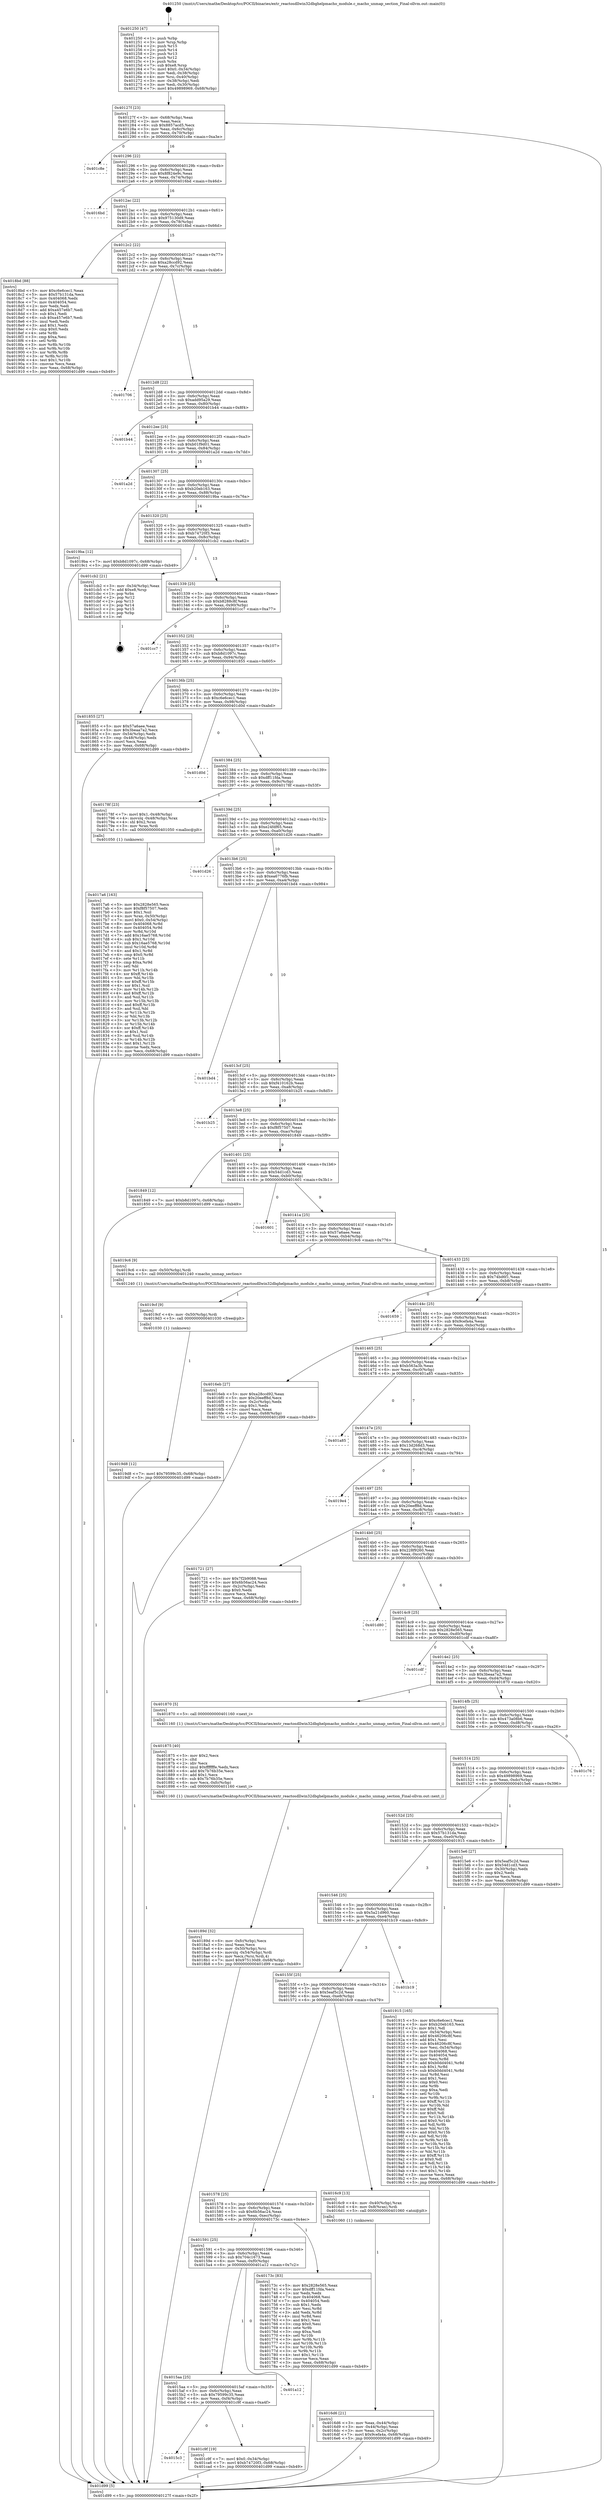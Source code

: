 digraph "0x401250" {
  label = "0x401250 (/mnt/c/Users/mathe/Desktop/tcc/POCII/binaries/extr_reactosdllwin32dbghelpmacho_module.c_macho_unmap_section_Final-ollvm.out::main(0))"
  labelloc = "t"
  node[shape=record]

  Entry [label="",width=0.3,height=0.3,shape=circle,fillcolor=black,style=filled]
  "0x40127f" [label="{
     0x40127f [23]\l
     | [instrs]\l
     &nbsp;&nbsp;0x40127f \<+3\>: mov -0x68(%rbp),%eax\l
     &nbsp;&nbsp;0x401282 \<+2\>: mov %eax,%ecx\l
     &nbsp;&nbsp;0x401284 \<+6\>: sub $0x8857acd5,%ecx\l
     &nbsp;&nbsp;0x40128a \<+3\>: mov %eax,-0x6c(%rbp)\l
     &nbsp;&nbsp;0x40128d \<+3\>: mov %ecx,-0x70(%rbp)\l
     &nbsp;&nbsp;0x401290 \<+6\>: je 0000000000401c8e \<main+0xa3e\>\l
  }"]
  "0x401c8e" [label="{
     0x401c8e\l
  }", style=dashed]
  "0x401296" [label="{
     0x401296 [22]\l
     | [instrs]\l
     &nbsp;&nbsp;0x401296 \<+5\>: jmp 000000000040129b \<main+0x4b\>\l
     &nbsp;&nbsp;0x40129b \<+3\>: mov -0x6c(%rbp),%eax\l
     &nbsp;&nbsp;0x40129e \<+5\>: sub $0x8f824e9c,%eax\l
     &nbsp;&nbsp;0x4012a3 \<+3\>: mov %eax,-0x74(%rbp)\l
     &nbsp;&nbsp;0x4012a6 \<+6\>: je 00000000004016bd \<main+0x46d\>\l
  }"]
  Exit [label="",width=0.3,height=0.3,shape=circle,fillcolor=black,style=filled,peripheries=2]
  "0x4016bd" [label="{
     0x4016bd\l
  }", style=dashed]
  "0x4012ac" [label="{
     0x4012ac [22]\l
     | [instrs]\l
     &nbsp;&nbsp;0x4012ac \<+5\>: jmp 00000000004012b1 \<main+0x61\>\l
     &nbsp;&nbsp;0x4012b1 \<+3\>: mov -0x6c(%rbp),%eax\l
     &nbsp;&nbsp;0x4012b4 \<+5\>: sub $0x975130d9,%eax\l
     &nbsp;&nbsp;0x4012b9 \<+3\>: mov %eax,-0x78(%rbp)\l
     &nbsp;&nbsp;0x4012bc \<+6\>: je 00000000004018bd \<main+0x66d\>\l
  }"]
  "0x4015c3" [label="{
     0x4015c3\l
  }", style=dashed]
  "0x4018bd" [label="{
     0x4018bd [88]\l
     | [instrs]\l
     &nbsp;&nbsp;0x4018bd \<+5\>: mov $0xc6e6cec1,%eax\l
     &nbsp;&nbsp;0x4018c2 \<+5\>: mov $0x57b131da,%ecx\l
     &nbsp;&nbsp;0x4018c7 \<+7\>: mov 0x404068,%edx\l
     &nbsp;&nbsp;0x4018ce \<+7\>: mov 0x404054,%esi\l
     &nbsp;&nbsp;0x4018d5 \<+2\>: mov %edx,%edi\l
     &nbsp;&nbsp;0x4018d7 \<+6\>: add $0xa457e6b7,%edi\l
     &nbsp;&nbsp;0x4018dd \<+3\>: sub $0x1,%edi\l
     &nbsp;&nbsp;0x4018e0 \<+6\>: sub $0xa457e6b7,%edi\l
     &nbsp;&nbsp;0x4018e6 \<+3\>: imul %edi,%edx\l
     &nbsp;&nbsp;0x4018e9 \<+3\>: and $0x1,%edx\l
     &nbsp;&nbsp;0x4018ec \<+3\>: cmp $0x0,%edx\l
     &nbsp;&nbsp;0x4018ef \<+4\>: sete %r8b\l
     &nbsp;&nbsp;0x4018f3 \<+3\>: cmp $0xa,%esi\l
     &nbsp;&nbsp;0x4018f6 \<+4\>: setl %r9b\l
     &nbsp;&nbsp;0x4018fa \<+3\>: mov %r8b,%r10b\l
     &nbsp;&nbsp;0x4018fd \<+3\>: and %r9b,%r10b\l
     &nbsp;&nbsp;0x401900 \<+3\>: xor %r9b,%r8b\l
     &nbsp;&nbsp;0x401903 \<+3\>: or %r8b,%r10b\l
     &nbsp;&nbsp;0x401906 \<+4\>: test $0x1,%r10b\l
     &nbsp;&nbsp;0x40190a \<+3\>: cmovne %ecx,%eax\l
     &nbsp;&nbsp;0x40190d \<+3\>: mov %eax,-0x68(%rbp)\l
     &nbsp;&nbsp;0x401910 \<+5\>: jmp 0000000000401d99 \<main+0xb49\>\l
  }"]
  "0x4012c2" [label="{
     0x4012c2 [22]\l
     | [instrs]\l
     &nbsp;&nbsp;0x4012c2 \<+5\>: jmp 00000000004012c7 \<main+0x77\>\l
     &nbsp;&nbsp;0x4012c7 \<+3\>: mov -0x6c(%rbp),%eax\l
     &nbsp;&nbsp;0x4012ca \<+5\>: sub $0xa28ccd92,%eax\l
     &nbsp;&nbsp;0x4012cf \<+3\>: mov %eax,-0x7c(%rbp)\l
     &nbsp;&nbsp;0x4012d2 \<+6\>: je 0000000000401706 \<main+0x4b6\>\l
  }"]
  "0x401c9f" [label="{
     0x401c9f [19]\l
     | [instrs]\l
     &nbsp;&nbsp;0x401c9f \<+7\>: movl $0x0,-0x34(%rbp)\l
     &nbsp;&nbsp;0x401ca6 \<+7\>: movl $0xb74720f3,-0x68(%rbp)\l
     &nbsp;&nbsp;0x401cad \<+5\>: jmp 0000000000401d99 \<main+0xb49\>\l
  }"]
  "0x401706" [label="{
     0x401706\l
  }", style=dashed]
  "0x4012d8" [label="{
     0x4012d8 [22]\l
     | [instrs]\l
     &nbsp;&nbsp;0x4012d8 \<+5\>: jmp 00000000004012dd \<main+0x8d\>\l
     &nbsp;&nbsp;0x4012dd \<+3\>: mov -0x6c(%rbp),%eax\l
     &nbsp;&nbsp;0x4012e0 \<+5\>: sub $0xadd95a29,%eax\l
     &nbsp;&nbsp;0x4012e5 \<+3\>: mov %eax,-0x80(%rbp)\l
     &nbsp;&nbsp;0x4012e8 \<+6\>: je 0000000000401b44 \<main+0x8f4\>\l
  }"]
  "0x4015aa" [label="{
     0x4015aa [25]\l
     | [instrs]\l
     &nbsp;&nbsp;0x4015aa \<+5\>: jmp 00000000004015af \<main+0x35f\>\l
     &nbsp;&nbsp;0x4015af \<+3\>: mov -0x6c(%rbp),%eax\l
     &nbsp;&nbsp;0x4015b2 \<+5\>: sub $0x79599c35,%eax\l
     &nbsp;&nbsp;0x4015b7 \<+6\>: mov %eax,-0xf4(%rbp)\l
     &nbsp;&nbsp;0x4015bd \<+6\>: je 0000000000401c9f \<main+0xa4f\>\l
  }"]
  "0x401b44" [label="{
     0x401b44\l
  }", style=dashed]
  "0x4012ee" [label="{
     0x4012ee [25]\l
     | [instrs]\l
     &nbsp;&nbsp;0x4012ee \<+5\>: jmp 00000000004012f3 \<main+0xa3\>\l
     &nbsp;&nbsp;0x4012f3 \<+3\>: mov -0x6c(%rbp),%eax\l
     &nbsp;&nbsp;0x4012f6 \<+5\>: sub $0xb01f9d01,%eax\l
     &nbsp;&nbsp;0x4012fb \<+6\>: mov %eax,-0x84(%rbp)\l
     &nbsp;&nbsp;0x401301 \<+6\>: je 0000000000401a2d \<main+0x7dd\>\l
  }"]
  "0x401a12" [label="{
     0x401a12\l
  }", style=dashed]
  "0x401a2d" [label="{
     0x401a2d\l
  }", style=dashed]
  "0x401307" [label="{
     0x401307 [25]\l
     | [instrs]\l
     &nbsp;&nbsp;0x401307 \<+5\>: jmp 000000000040130c \<main+0xbc\>\l
     &nbsp;&nbsp;0x40130c \<+3\>: mov -0x6c(%rbp),%eax\l
     &nbsp;&nbsp;0x40130f \<+5\>: sub $0xb20eb163,%eax\l
     &nbsp;&nbsp;0x401314 \<+6\>: mov %eax,-0x88(%rbp)\l
     &nbsp;&nbsp;0x40131a \<+6\>: je 00000000004019ba \<main+0x76a\>\l
  }"]
  "0x4019d8" [label="{
     0x4019d8 [12]\l
     | [instrs]\l
     &nbsp;&nbsp;0x4019d8 \<+7\>: movl $0x79599c35,-0x68(%rbp)\l
     &nbsp;&nbsp;0x4019df \<+5\>: jmp 0000000000401d99 \<main+0xb49\>\l
  }"]
  "0x4019ba" [label="{
     0x4019ba [12]\l
     | [instrs]\l
     &nbsp;&nbsp;0x4019ba \<+7\>: movl $0xb8d1097c,-0x68(%rbp)\l
     &nbsp;&nbsp;0x4019c1 \<+5\>: jmp 0000000000401d99 \<main+0xb49\>\l
  }"]
  "0x401320" [label="{
     0x401320 [25]\l
     | [instrs]\l
     &nbsp;&nbsp;0x401320 \<+5\>: jmp 0000000000401325 \<main+0xd5\>\l
     &nbsp;&nbsp;0x401325 \<+3\>: mov -0x6c(%rbp),%eax\l
     &nbsp;&nbsp;0x401328 \<+5\>: sub $0xb74720f3,%eax\l
     &nbsp;&nbsp;0x40132d \<+6\>: mov %eax,-0x8c(%rbp)\l
     &nbsp;&nbsp;0x401333 \<+6\>: je 0000000000401cb2 \<main+0xa62\>\l
  }"]
  "0x4019cf" [label="{
     0x4019cf [9]\l
     | [instrs]\l
     &nbsp;&nbsp;0x4019cf \<+4\>: mov -0x50(%rbp),%rdi\l
     &nbsp;&nbsp;0x4019d3 \<+5\>: call 0000000000401030 \<free@plt\>\l
     | [calls]\l
     &nbsp;&nbsp;0x401030 \{1\} (unknown)\l
  }"]
  "0x401cb2" [label="{
     0x401cb2 [21]\l
     | [instrs]\l
     &nbsp;&nbsp;0x401cb2 \<+3\>: mov -0x34(%rbp),%eax\l
     &nbsp;&nbsp;0x401cb5 \<+7\>: add $0xe8,%rsp\l
     &nbsp;&nbsp;0x401cbc \<+1\>: pop %rbx\l
     &nbsp;&nbsp;0x401cbd \<+2\>: pop %r12\l
     &nbsp;&nbsp;0x401cbf \<+2\>: pop %r13\l
     &nbsp;&nbsp;0x401cc1 \<+2\>: pop %r14\l
     &nbsp;&nbsp;0x401cc3 \<+2\>: pop %r15\l
     &nbsp;&nbsp;0x401cc5 \<+1\>: pop %rbp\l
     &nbsp;&nbsp;0x401cc6 \<+1\>: ret\l
  }"]
  "0x401339" [label="{
     0x401339 [25]\l
     | [instrs]\l
     &nbsp;&nbsp;0x401339 \<+5\>: jmp 000000000040133e \<main+0xee\>\l
     &nbsp;&nbsp;0x40133e \<+3\>: mov -0x6c(%rbp),%eax\l
     &nbsp;&nbsp;0x401341 \<+5\>: sub $0xb8288c8f,%eax\l
     &nbsp;&nbsp;0x401346 \<+6\>: mov %eax,-0x90(%rbp)\l
     &nbsp;&nbsp;0x40134c \<+6\>: je 0000000000401cc7 \<main+0xa77\>\l
  }"]
  "0x40189d" [label="{
     0x40189d [32]\l
     | [instrs]\l
     &nbsp;&nbsp;0x40189d \<+6\>: mov -0xfc(%rbp),%ecx\l
     &nbsp;&nbsp;0x4018a3 \<+3\>: imul %eax,%ecx\l
     &nbsp;&nbsp;0x4018a6 \<+4\>: mov -0x50(%rbp),%rsi\l
     &nbsp;&nbsp;0x4018aa \<+4\>: movslq -0x54(%rbp),%rdi\l
     &nbsp;&nbsp;0x4018ae \<+3\>: mov %ecx,(%rsi,%rdi,4)\l
     &nbsp;&nbsp;0x4018b1 \<+7\>: movl $0x975130d9,-0x68(%rbp)\l
     &nbsp;&nbsp;0x4018b8 \<+5\>: jmp 0000000000401d99 \<main+0xb49\>\l
  }"]
  "0x401cc7" [label="{
     0x401cc7\l
  }", style=dashed]
  "0x401352" [label="{
     0x401352 [25]\l
     | [instrs]\l
     &nbsp;&nbsp;0x401352 \<+5\>: jmp 0000000000401357 \<main+0x107\>\l
     &nbsp;&nbsp;0x401357 \<+3\>: mov -0x6c(%rbp),%eax\l
     &nbsp;&nbsp;0x40135a \<+5\>: sub $0xb8d1097c,%eax\l
     &nbsp;&nbsp;0x40135f \<+6\>: mov %eax,-0x94(%rbp)\l
     &nbsp;&nbsp;0x401365 \<+6\>: je 0000000000401855 \<main+0x605\>\l
  }"]
  "0x401875" [label="{
     0x401875 [40]\l
     | [instrs]\l
     &nbsp;&nbsp;0x401875 \<+5\>: mov $0x2,%ecx\l
     &nbsp;&nbsp;0x40187a \<+1\>: cltd\l
     &nbsp;&nbsp;0x40187b \<+2\>: idiv %ecx\l
     &nbsp;&nbsp;0x40187d \<+6\>: imul $0xfffffffe,%edx,%ecx\l
     &nbsp;&nbsp;0x401883 \<+6\>: add $0x7b76b35e,%ecx\l
     &nbsp;&nbsp;0x401889 \<+3\>: add $0x1,%ecx\l
     &nbsp;&nbsp;0x40188c \<+6\>: sub $0x7b76b35e,%ecx\l
     &nbsp;&nbsp;0x401892 \<+6\>: mov %ecx,-0xfc(%rbp)\l
     &nbsp;&nbsp;0x401898 \<+5\>: call 0000000000401160 \<next_i\>\l
     | [calls]\l
     &nbsp;&nbsp;0x401160 \{1\} (/mnt/c/Users/mathe/Desktop/tcc/POCII/binaries/extr_reactosdllwin32dbghelpmacho_module.c_macho_unmap_section_Final-ollvm.out::next_i)\l
  }"]
  "0x401855" [label="{
     0x401855 [27]\l
     | [instrs]\l
     &nbsp;&nbsp;0x401855 \<+5\>: mov $0x57a6aee,%eax\l
     &nbsp;&nbsp;0x40185a \<+5\>: mov $0x3beaa7a2,%ecx\l
     &nbsp;&nbsp;0x40185f \<+3\>: mov -0x54(%rbp),%edx\l
     &nbsp;&nbsp;0x401862 \<+3\>: cmp -0x48(%rbp),%edx\l
     &nbsp;&nbsp;0x401865 \<+3\>: cmovl %ecx,%eax\l
     &nbsp;&nbsp;0x401868 \<+3\>: mov %eax,-0x68(%rbp)\l
     &nbsp;&nbsp;0x40186b \<+5\>: jmp 0000000000401d99 \<main+0xb49\>\l
  }"]
  "0x40136b" [label="{
     0x40136b [25]\l
     | [instrs]\l
     &nbsp;&nbsp;0x40136b \<+5\>: jmp 0000000000401370 \<main+0x120\>\l
     &nbsp;&nbsp;0x401370 \<+3\>: mov -0x6c(%rbp),%eax\l
     &nbsp;&nbsp;0x401373 \<+5\>: sub $0xc6e6cec1,%eax\l
     &nbsp;&nbsp;0x401378 \<+6\>: mov %eax,-0x98(%rbp)\l
     &nbsp;&nbsp;0x40137e \<+6\>: je 0000000000401d0d \<main+0xabd\>\l
  }"]
  "0x4017a6" [label="{
     0x4017a6 [163]\l
     | [instrs]\l
     &nbsp;&nbsp;0x4017a6 \<+5\>: mov $0x2828e565,%ecx\l
     &nbsp;&nbsp;0x4017ab \<+5\>: mov $0xf8f57507,%edx\l
     &nbsp;&nbsp;0x4017b0 \<+3\>: mov $0x1,%sil\l
     &nbsp;&nbsp;0x4017b3 \<+4\>: mov %rax,-0x50(%rbp)\l
     &nbsp;&nbsp;0x4017b7 \<+7\>: movl $0x0,-0x54(%rbp)\l
     &nbsp;&nbsp;0x4017be \<+8\>: mov 0x404068,%r8d\l
     &nbsp;&nbsp;0x4017c6 \<+8\>: mov 0x404054,%r9d\l
     &nbsp;&nbsp;0x4017ce \<+3\>: mov %r8d,%r10d\l
     &nbsp;&nbsp;0x4017d1 \<+7\>: add $0x16ae5768,%r10d\l
     &nbsp;&nbsp;0x4017d8 \<+4\>: sub $0x1,%r10d\l
     &nbsp;&nbsp;0x4017dc \<+7\>: sub $0x16ae5768,%r10d\l
     &nbsp;&nbsp;0x4017e3 \<+4\>: imul %r10d,%r8d\l
     &nbsp;&nbsp;0x4017e7 \<+4\>: and $0x1,%r8d\l
     &nbsp;&nbsp;0x4017eb \<+4\>: cmp $0x0,%r8d\l
     &nbsp;&nbsp;0x4017ef \<+4\>: sete %r11b\l
     &nbsp;&nbsp;0x4017f3 \<+4\>: cmp $0xa,%r9d\l
     &nbsp;&nbsp;0x4017f7 \<+3\>: setl %bl\l
     &nbsp;&nbsp;0x4017fa \<+3\>: mov %r11b,%r14b\l
     &nbsp;&nbsp;0x4017fd \<+4\>: xor $0xff,%r14b\l
     &nbsp;&nbsp;0x401801 \<+3\>: mov %bl,%r15b\l
     &nbsp;&nbsp;0x401804 \<+4\>: xor $0xff,%r15b\l
     &nbsp;&nbsp;0x401808 \<+4\>: xor $0x1,%sil\l
     &nbsp;&nbsp;0x40180c \<+3\>: mov %r14b,%r12b\l
     &nbsp;&nbsp;0x40180f \<+4\>: and $0xff,%r12b\l
     &nbsp;&nbsp;0x401813 \<+3\>: and %sil,%r11b\l
     &nbsp;&nbsp;0x401816 \<+3\>: mov %r15b,%r13b\l
     &nbsp;&nbsp;0x401819 \<+4\>: and $0xff,%r13b\l
     &nbsp;&nbsp;0x40181d \<+3\>: and %sil,%bl\l
     &nbsp;&nbsp;0x401820 \<+3\>: or %r11b,%r12b\l
     &nbsp;&nbsp;0x401823 \<+3\>: or %bl,%r13b\l
     &nbsp;&nbsp;0x401826 \<+3\>: xor %r13b,%r12b\l
     &nbsp;&nbsp;0x401829 \<+3\>: or %r15b,%r14b\l
     &nbsp;&nbsp;0x40182c \<+4\>: xor $0xff,%r14b\l
     &nbsp;&nbsp;0x401830 \<+4\>: or $0x1,%sil\l
     &nbsp;&nbsp;0x401834 \<+3\>: and %sil,%r14b\l
     &nbsp;&nbsp;0x401837 \<+3\>: or %r14b,%r12b\l
     &nbsp;&nbsp;0x40183a \<+4\>: test $0x1,%r12b\l
     &nbsp;&nbsp;0x40183e \<+3\>: cmovne %edx,%ecx\l
     &nbsp;&nbsp;0x401841 \<+3\>: mov %ecx,-0x68(%rbp)\l
     &nbsp;&nbsp;0x401844 \<+5\>: jmp 0000000000401d99 \<main+0xb49\>\l
  }"]
  "0x401d0d" [label="{
     0x401d0d\l
  }", style=dashed]
  "0x401384" [label="{
     0x401384 [25]\l
     | [instrs]\l
     &nbsp;&nbsp;0x401384 \<+5\>: jmp 0000000000401389 \<main+0x139\>\l
     &nbsp;&nbsp;0x401389 \<+3\>: mov -0x6c(%rbp),%eax\l
     &nbsp;&nbsp;0x40138c \<+5\>: sub $0xdff11fda,%eax\l
     &nbsp;&nbsp;0x401391 \<+6\>: mov %eax,-0x9c(%rbp)\l
     &nbsp;&nbsp;0x401397 \<+6\>: je 000000000040178f \<main+0x53f\>\l
  }"]
  "0x401591" [label="{
     0x401591 [25]\l
     | [instrs]\l
     &nbsp;&nbsp;0x401591 \<+5\>: jmp 0000000000401596 \<main+0x346\>\l
     &nbsp;&nbsp;0x401596 \<+3\>: mov -0x6c(%rbp),%eax\l
     &nbsp;&nbsp;0x401599 \<+5\>: sub $0x704c1673,%eax\l
     &nbsp;&nbsp;0x40159e \<+6\>: mov %eax,-0xf0(%rbp)\l
     &nbsp;&nbsp;0x4015a4 \<+6\>: je 0000000000401a12 \<main+0x7c2\>\l
  }"]
  "0x40178f" [label="{
     0x40178f [23]\l
     | [instrs]\l
     &nbsp;&nbsp;0x40178f \<+7\>: movl $0x1,-0x48(%rbp)\l
     &nbsp;&nbsp;0x401796 \<+4\>: movslq -0x48(%rbp),%rax\l
     &nbsp;&nbsp;0x40179a \<+4\>: shl $0x2,%rax\l
     &nbsp;&nbsp;0x40179e \<+3\>: mov %rax,%rdi\l
     &nbsp;&nbsp;0x4017a1 \<+5\>: call 0000000000401050 \<malloc@plt\>\l
     | [calls]\l
     &nbsp;&nbsp;0x401050 \{1\} (unknown)\l
  }"]
  "0x40139d" [label="{
     0x40139d [25]\l
     | [instrs]\l
     &nbsp;&nbsp;0x40139d \<+5\>: jmp 00000000004013a2 \<main+0x152\>\l
     &nbsp;&nbsp;0x4013a2 \<+3\>: mov -0x6c(%rbp),%eax\l
     &nbsp;&nbsp;0x4013a5 \<+5\>: sub $0xe24fdf65,%eax\l
     &nbsp;&nbsp;0x4013aa \<+6\>: mov %eax,-0xa0(%rbp)\l
     &nbsp;&nbsp;0x4013b0 \<+6\>: je 0000000000401d26 \<main+0xad6\>\l
  }"]
  "0x40173c" [label="{
     0x40173c [83]\l
     | [instrs]\l
     &nbsp;&nbsp;0x40173c \<+5\>: mov $0x2828e565,%eax\l
     &nbsp;&nbsp;0x401741 \<+5\>: mov $0xdff11fda,%ecx\l
     &nbsp;&nbsp;0x401746 \<+2\>: xor %edx,%edx\l
     &nbsp;&nbsp;0x401748 \<+7\>: mov 0x404068,%esi\l
     &nbsp;&nbsp;0x40174f \<+7\>: mov 0x404054,%edi\l
     &nbsp;&nbsp;0x401756 \<+3\>: sub $0x1,%edx\l
     &nbsp;&nbsp;0x401759 \<+3\>: mov %esi,%r8d\l
     &nbsp;&nbsp;0x40175c \<+3\>: add %edx,%r8d\l
     &nbsp;&nbsp;0x40175f \<+4\>: imul %r8d,%esi\l
     &nbsp;&nbsp;0x401763 \<+3\>: and $0x1,%esi\l
     &nbsp;&nbsp;0x401766 \<+3\>: cmp $0x0,%esi\l
     &nbsp;&nbsp;0x401769 \<+4\>: sete %r9b\l
     &nbsp;&nbsp;0x40176d \<+3\>: cmp $0xa,%edi\l
     &nbsp;&nbsp;0x401770 \<+4\>: setl %r10b\l
     &nbsp;&nbsp;0x401774 \<+3\>: mov %r9b,%r11b\l
     &nbsp;&nbsp;0x401777 \<+3\>: and %r10b,%r11b\l
     &nbsp;&nbsp;0x40177a \<+3\>: xor %r10b,%r9b\l
     &nbsp;&nbsp;0x40177d \<+3\>: or %r9b,%r11b\l
     &nbsp;&nbsp;0x401780 \<+4\>: test $0x1,%r11b\l
     &nbsp;&nbsp;0x401784 \<+3\>: cmovne %ecx,%eax\l
     &nbsp;&nbsp;0x401787 \<+3\>: mov %eax,-0x68(%rbp)\l
     &nbsp;&nbsp;0x40178a \<+5\>: jmp 0000000000401d99 \<main+0xb49\>\l
  }"]
  "0x401d26" [label="{
     0x401d26\l
  }", style=dashed]
  "0x4013b6" [label="{
     0x4013b6 [25]\l
     | [instrs]\l
     &nbsp;&nbsp;0x4013b6 \<+5\>: jmp 00000000004013bb \<main+0x16b\>\l
     &nbsp;&nbsp;0x4013bb \<+3\>: mov -0x6c(%rbp),%eax\l
     &nbsp;&nbsp;0x4013be \<+5\>: sub $0xea6776fb,%eax\l
     &nbsp;&nbsp;0x4013c3 \<+6\>: mov %eax,-0xa4(%rbp)\l
     &nbsp;&nbsp;0x4013c9 \<+6\>: je 0000000000401bd4 \<main+0x984\>\l
  }"]
  "0x4016d6" [label="{
     0x4016d6 [21]\l
     | [instrs]\l
     &nbsp;&nbsp;0x4016d6 \<+3\>: mov %eax,-0x44(%rbp)\l
     &nbsp;&nbsp;0x4016d9 \<+3\>: mov -0x44(%rbp),%eax\l
     &nbsp;&nbsp;0x4016dc \<+3\>: mov %eax,-0x2c(%rbp)\l
     &nbsp;&nbsp;0x4016df \<+7\>: movl $0x9cefa4a,-0x68(%rbp)\l
     &nbsp;&nbsp;0x4016e6 \<+5\>: jmp 0000000000401d99 \<main+0xb49\>\l
  }"]
  "0x401bd4" [label="{
     0x401bd4\l
  }", style=dashed]
  "0x4013cf" [label="{
     0x4013cf [25]\l
     | [instrs]\l
     &nbsp;&nbsp;0x4013cf \<+5\>: jmp 00000000004013d4 \<main+0x184\>\l
     &nbsp;&nbsp;0x4013d4 \<+3\>: mov -0x6c(%rbp),%eax\l
     &nbsp;&nbsp;0x4013d7 \<+5\>: sub $0xf410162b,%eax\l
     &nbsp;&nbsp;0x4013dc \<+6\>: mov %eax,-0xa8(%rbp)\l
     &nbsp;&nbsp;0x4013e2 \<+6\>: je 0000000000401b25 \<main+0x8d5\>\l
  }"]
  "0x401578" [label="{
     0x401578 [25]\l
     | [instrs]\l
     &nbsp;&nbsp;0x401578 \<+5\>: jmp 000000000040157d \<main+0x32d\>\l
     &nbsp;&nbsp;0x40157d \<+3\>: mov -0x6c(%rbp),%eax\l
     &nbsp;&nbsp;0x401580 \<+5\>: sub $0x6b56ac24,%eax\l
     &nbsp;&nbsp;0x401585 \<+6\>: mov %eax,-0xec(%rbp)\l
     &nbsp;&nbsp;0x40158b \<+6\>: je 000000000040173c \<main+0x4ec\>\l
  }"]
  "0x401b25" [label="{
     0x401b25\l
  }", style=dashed]
  "0x4013e8" [label="{
     0x4013e8 [25]\l
     | [instrs]\l
     &nbsp;&nbsp;0x4013e8 \<+5\>: jmp 00000000004013ed \<main+0x19d\>\l
     &nbsp;&nbsp;0x4013ed \<+3\>: mov -0x6c(%rbp),%eax\l
     &nbsp;&nbsp;0x4013f0 \<+5\>: sub $0xf8f57507,%eax\l
     &nbsp;&nbsp;0x4013f5 \<+6\>: mov %eax,-0xac(%rbp)\l
     &nbsp;&nbsp;0x4013fb \<+6\>: je 0000000000401849 \<main+0x5f9\>\l
  }"]
  "0x4016c9" [label="{
     0x4016c9 [13]\l
     | [instrs]\l
     &nbsp;&nbsp;0x4016c9 \<+4\>: mov -0x40(%rbp),%rax\l
     &nbsp;&nbsp;0x4016cd \<+4\>: mov 0x8(%rax),%rdi\l
     &nbsp;&nbsp;0x4016d1 \<+5\>: call 0000000000401060 \<atoi@plt\>\l
     | [calls]\l
     &nbsp;&nbsp;0x401060 \{1\} (unknown)\l
  }"]
  "0x401849" [label="{
     0x401849 [12]\l
     | [instrs]\l
     &nbsp;&nbsp;0x401849 \<+7\>: movl $0xb8d1097c,-0x68(%rbp)\l
     &nbsp;&nbsp;0x401850 \<+5\>: jmp 0000000000401d99 \<main+0xb49\>\l
  }"]
  "0x401401" [label="{
     0x401401 [25]\l
     | [instrs]\l
     &nbsp;&nbsp;0x401401 \<+5\>: jmp 0000000000401406 \<main+0x1b6\>\l
     &nbsp;&nbsp;0x401406 \<+3\>: mov -0x6c(%rbp),%eax\l
     &nbsp;&nbsp;0x401409 \<+5\>: sub $0x54d1cd3,%eax\l
     &nbsp;&nbsp;0x40140e \<+6\>: mov %eax,-0xb0(%rbp)\l
     &nbsp;&nbsp;0x401414 \<+6\>: je 0000000000401601 \<main+0x3b1\>\l
  }"]
  "0x40155f" [label="{
     0x40155f [25]\l
     | [instrs]\l
     &nbsp;&nbsp;0x40155f \<+5\>: jmp 0000000000401564 \<main+0x314\>\l
     &nbsp;&nbsp;0x401564 \<+3\>: mov -0x6c(%rbp),%eax\l
     &nbsp;&nbsp;0x401567 \<+5\>: sub $0x5eaf5c2d,%eax\l
     &nbsp;&nbsp;0x40156c \<+6\>: mov %eax,-0xe8(%rbp)\l
     &nbsp;&nbsp;0x401572 \<+6\>: je 00000000004016c9 \<main+0x479\>\l
  }"]
  "0x401601" [label="{
     0x401601\l
  }", style=dashed]
  "0x40141a" [label="{
     0x40141a [25]\l
     | [instrs]\l
     &nbsp;&nbsp;0x40141a \<+5\>: jmp 000000000040141f \<main+0x1cf\>\l
     &nbsp;&nbsp;0x40141f \<+3\>: mov -0x6c(%rbp),%eax\l
     &nbsp;&nbsp;0x401422 \<+5\>: sub $0x57a6aee,%eax\l
     &nbsp;&nbsp;0x401427 \<+6\>: mov %eax,-0xb4(%rbp)\l
     &nbsp;&nbsp;0x40142d \<+6\>: je 00000000004019c6 \<main+0x776\>\l
  }"]
  "0x401b19" [label="{
     0x401b19\l
  }", style=dashed]
  "0x4019c6" [label="{
     0x4019c6 [9]\l
     | [instrs]\l
     &nbsp;&nbsp;0x4019c6 \<+4\>: mov -0x50(%rbp),%rdi\l
     &nbsp;&nbsp;0x4019ca \<+5\>: call 0000000000401240 \<macho_unmap_section\>\l
     | [calls]\l
     &nbsp;&nbsp;0x401240 \{1\} (/mnt/c/Users/mathe/Desktop/tcc/POCII/binaries/extr_reactosdllwin32dbghelpmacho_module.c_macho_unmap_section_Final-ollvm.out::macho_unmap_section)\l
  }"]
  "0x401433" [label="{
     0x401433 [25]\l
     | [instrs]\l
     &nbsp;&nbsp;0x401433 \<+5\>: jmp 0000000000401438 \<main+0x1e8\>\l
     &nbsp;&nbsp;0x401438 \<+3\>: mov -0x6c(%rbp),%eax\l
     &nbsp;&nbsp;0x40143b \<+5\>: sub $0x74bd6f1,%eax\l
     &nbsp;&nbsp;0x401440 \<+6\>: mov %eax,-0xb8(%rbp)\l
     &nbsp;&nbsp;0x401446 \<+6\>: je 0000000000401659 \<main+0x409\>\l
  }"]
  "0x401546" [label="{
     0x401546 [25]\l
     | [instrs]\l
     &nbsp;&nbsp;0x401546 \<+5\>: jmp 000000000040154b \<main+0x2fb\>\l
     &nbsp;&nbsp;0x40154b \<+3\>: mov -0x6c(%rbp),%eax\l
     &nbsp;&nbsp;0x40154e \<+5\>: sub $0x5a21d960,%eax\l
     &nbsp;&nbsp;0x401553 \<+6\>: mov %eax,-0xe4(%rbp)\l
     &nbsp;&nbsp;0x401559 \<+6\>: je 0000000000401b19 \<main+0x8c9\>\l
  }"]
  "0x401659" [label="{
     0x401659\l
  }", style=dashed]
  "0x40144c" [label="{
     0x40144c [25]\l
     | [instrs]\l
     &nbsp;&nbsp;0x40144c \<+5\>: jmp 0000000000401451 \<main+0x201\>\l
     &nbsp;&nbsp;0x401451 \<+3\>: mov -0x6c(%rbp),%eax\l
     &nbsp;&nbsp;0x401454 \<+5\>: sub $0x9cefa4a,%eax\l
     &nbsp;&nbsp;0x401459 \<+6\>: mov %eax,-0xbc(%rbp)\l
     &nbsp;&nbsp;0x40145f \<+6\>: je 00000000004016eb \<main+0x49b\>\l
  }"]
  "0x401915" [label="{
     0x401915 [165]\l
     | [instrs]\l
     &nbsp;&nbsp;0x401915 \<+5\>: mov $0xc6e6cec1,%eax\l
     &nbsp;&nbsp;0x40191a \<+5\>: mov $0xb20eb163,%ecx\l
     &nbsp;&nbsp;0x40191f \<+2\>: mov $0x1,%dl\l
     &nbsp;&nbsp;0x401921 \<+3\>: mov -0x54(%rbp),%esi\l
     &nbsp;&nbsp;0x401924 \<+6\>: add $0x46206c8f,%esi\l
     &nbsp;&nbsp;0x40192a \<+3\>: add $0x1,%esi\l
     &nbsp;&nbsp;0x40192d \<+6\>: sub $0x46206c8f,%esi\l
     &nbsp;&nbsp;0x401933 \<+3\>: mov %esi,-0x54(%rbp)\l
     &nbsp;&nbsp;0x401936 \<+7\>: mov 0x404068,%esi\l
     &nbsp;&nbsp;0x40193d \<+7\>: mov 0x404054,%edi\l
     &nbsp;&nbsp;0x401944 \<+3\>: mov %esi,%r8d\l
     &nbsp;&nbsp;0x401947 \<+7\>: add $0xb0dd4041,%r8d\l
     &nbsp;&nbsp;0x40194e \<+4\>: sub $0x1,%r8d\l
     &nbsp;&nbsp;0x401952 \<+7\>: sub $0xb0dd4041,%r8d\l
     &nbsp;&nbsp;0x401959 \<+4\>: imul %r8d,%esi\l
     &nbsp;&nbsp;0x40195d \<+3\>: and $0x1,%esi\l
     &nbsp;&nbsp;0x401960 \<+3\>: cmp $0x0,%esi\l
     &nbsp;&nbsp;0x401963 \<+4\>: sete %r9b\l
     &nbsp;&nbsp;0x401967 \<+3\>: cmp $0xa,%edi\l
     &nbsp;&nbsp;0x40196a \<+4\>: setl %r10b\l
     &nbsp;&nbsp;0x40196e \<+3\>: mov %r9b,%r11b\l
     &nbsp;&nbsp;0x401971 \<+4\>: xor $0xff,%r11b\l
     &nbsp;&nbsp;0x401975 \<+3\>: mov %r10b,%bl\l
     &nbsp;&nbsp;0x401978 \<+3\>: xor $0xff,%bl\l
     &nbsp;&nbsp;0x40197b \<+3\>: xor $0x0,%dl\l
     &nbsp;&nbsp;0x40197e \<+3\>: mov %r11b,%r14b\l
     &nbsp;&nbsp;0x401981 \<+4\>: and $0x0,%r14b\l
     &nbsp;&nbsp;0x401985 \<+3\>: and %dl,%r9b\l
     &nbsp;&nbsp;0x401988 \<+3\>: mov %bl,%r15b\l
     &nbsp;&nbsp;0x40198b \<+4\>: and $0x0,%r15b\l
     &nbsp;&nbsp;0x40198f \<+3\>: and %dl,%r10b\l
     &nbsp;&nbsp;0x401992 \<+3\>: or %r9b,%r14b\l
     &nbsp;&nbsp;0x401995 \<+3\>: or %r10b,%r15b\l
     &nbsp;&nbsp;0x401998 \<+3\>: xor %r15b,%r14b\l
     &nbsp;&nbsp;0x40199b \<+3\>: or %bl,%r11b\l
     &nbsp;&nbsp;0x40199e \<+4\>: xor $0xff,%r11b\l
     &nbsp;&nbsp;0x4019a2 \<+3\>: or $0x0,%dl\l
     &nbsp;&nbsp;0x4019a5 \<+3\>: and %dl,%r11b\l
     &nbsp;&nbsp;0x4019a8 \<+3\>: or %r11b,%r14b\l
     &nbsp;&nbsp;0x4019ab \<+4\>: test $0x1,%r14b\l
     &nbsp;&nbsp;0x4019af \<+3\>: cmovne %ecx,%eax\l
     &nbsp;&nbsp;0x4019b2 \<+3\>: mov %eax,-0x68(%rbp)\l
     &nbsp;&nbsp;0x4019b5 \<+5\>: jmp 0000000000401d99 \<main+0xb49\>\l
  }"]
  "0x4016eb" [label="{
     0x4016eb [27]\l
     | [instrs]\l
     &nbsp;&nbsp;0x4016eb \<+5\>: mov $0xa28ccd92,%eax\l
     &nbsp;&nbsp;0x4016f0 \<+5\>: mov $0x20eeff8d,%ecx\l
     &nbsp;&nbsp;0x4016f5 \<+3\>: mov -0x2c(%rbp),%edx\l
     &nbsp;&nbsp;0x4016f8 \<+3\>: cmp $0x1,%edx\l
     &nbsp;&nbsp;0x4016fb \<+3\>: cmovl %ecx,%eax\l
     &nbsp;&nbsp;0x4016fe \<+3\>: mov %eax,-0x68(%rbp)\l
     &nbsp;&nbsp;0x401701 \<+5\>: jmp 0000000000401d99 \<main+0xb49\>\l
  }"]
  "0x401465" [label="{
     0x401465 [25]\l
     | [instrs]\l
     &nbsp;&nbsp;0x401465 \<+5\>: jmp 000000000040146a \<main+0x21a\>\l
     &nbsp;&nbsp;0x40146a \<+3\>: mov -0x6c(%rbp),%eax\l
     &nbsp;&nbsp;0x40146d \<+5\>: sub $0xb563a3b,%eax\l
     &nbsp;&nbsp;0x401472 \<+6\>: mov %eax,-0xc0(%rbp)\l
     &nbsp;&nbsp;0x401478 \<+6\>: je 0000000000401a85 \<main+0x835\>\l
  }"]
  "0x401250" [label="{
     0x401250 [47]\l
     | [instrs]\l
     &nbsp;&nbsp;0x401250 \<+1\>: push %rbp\l
     &nbsp;&nbsp;0x401251 \<+3\>: mov %rsp,%rbp\l
     &nbsp;&nbsp;0x401254 \<+2\>: push %r15\l
     &nbsp;&nbsp;0x401256 \<+2\>: push %r14\l
     &nbsp;&nbsp;0x401258 \<+2\>: push %r13\l
     &nbsp;&nbsp;0x40125a \<+2\>: push %r12\l
     &nbsp;&nbsp;0x40125c \<+1\>: push %rbx\l
     &nbsp;&nbsp;0x40125d \<+7\>: sub $0xe8,%rsp\l
     &nbsp;&nbsp;0x401264 \<+7\>: movl $0x0,-0x34(%rbp)\l
     &nbsp;&nbsp;0x40126b \<+3\>: mov %edi,-0x38(%rbp)\l
     &nbsp;&nbsp;0x40126e \<+4\>: mov %rsi,-0x40(%rbp)\l
     &nbsp;&nbsp;0x401272 \<+3\>: mov -0x38(%rbp),%edi\l
     &nbsp;&nbsp;0x401275 \<+3\>: mov %edi,-0x30(%rbp)\l
     &nbsp;&nbsp;0x401278 \<+7\>: movl $0x49898969,-0x68(%rbp)\l
  }"]
  "0x401a85" [label="{
     0x401a85\l
  }", style=dashed]
  "0x40147e" [label="{
     0x40147e [25]\l
     | [instrs]\l
     &nbsp;&nbsp;0x40147e \<+5\>: jmp 0000000000401483 \<main+0x233\>\l
     &nbsp;&nbsp;0x401483 \<+3\>: mov -0x6c(%rbp),%eax\l
     &nbsp;&nbsp;0x401486 \<+5\>: sub $0x13d268d3,%eax\l
     &nbsp;&nbsp;0x40148b \<+6\>: mov %eax,-0xc4(%rbp)\l
     &nbsp;&nbsp;0x401491 \<+6\>: je 00000000004019e4 \<main+0x794\>\l
  }"]
  "0x401d99" [label="{
     0x401d99 [5]\l
     | [instrs]\l
     &nbsp;&nbsp;0x401d99 \<+5\>: jmp 000000000040127f \<main+0x2f\>\l
  }"]
  "0x4019e4" [label="{
     0x4019e4\l
  }", style=dashed]
  "0x401497" [label="{
     0x401497 [25]\l
     | [instrs]\l
     &nbsp;&nbsp;0x401497 \<+5\>: jmp 000000000040149c \<main+0x24c\>\l
     &nbsp;&nbsp;0x40149c \<+3\>: mov -0x6c(%rbp),%eax\l
     &nbsp;&nbsp;0x40149f \<+5\>: sub $0x20eeff8d,%eax\l
     &nbsp;&nbsp;0x4014a4 \<+6\>: mov %eax,-0xc8(%rbp)\l
     &nbsp;&nbsp;0x4014aa \<+6\>: je 0000000000401721 \<main+0x4d1\>\l
  }"]
  "0x40152d" [label="{
     0x40152d [25]\l
     | [instrs]\l
     &nbsp;&nbsp;0x40152d \<+5\>: jmp 0000000000401532 \<main+0x2e2\>\l
     &nbsp;&nbsp;0x401532 \<+3\>: mov -0x6c(%rbp),%eax\l
     &nbsp;&nbsp;0x401535 \<+5\>: sub $0x57b131da,%eax\l
     &nbsp;&nbsp;0x40153a \<+6\>: mov %eax,-0xe0(%rbp)\l
     &nbsp;&nbsp;0x401540 \<+6\>: je 0000000000401915 \<main+0x6c5\>\l
  }"]
  "0x401721" [label="{
     0x401721 [27]\l
     | [instrs]\l
     &nbsp;&nbsp;0x401721 \<+5\>: mov $0x7f2b9088,%eax\l
     &nbsp;&nbsp;0x401726 \<+5\>: mov $0x6b56ac24,%ecx\l
     &nbsp;&nbsp;0x40172b \<+3\>: mov -0x2c(%rbp),%edx\l
     &nbsp;&nbsp;0x40172e \<+3\>: cmp $0x0,%edx\l
     &nbsp;&nbsp;0x401731 \<+3\>: cmove %ecx,%eax\l
     &nbsp;&nbsp;0x401734 \<+3\>: mov %eax,-0x68(%rbp)\l
     &nbsp;&nbsp;0x401737 \<+5\>: jmp 0000000000401d99 \<main+0xb49\>\l
  }"]
  "0x4014b0" [label="{
     0x4014b0 [25]\l
     | [instrs]\l
     &nbsp;&nbsp;0x4014b0 \<+5\>: jmp 00000000004014b5 \<main+0x265\>\l
     &nbsp;&nbsp;0x4014b5 \<+3\>: mov -0x6c(%rbp),%eax\l
     &nbsp;&nbsp;0x4014b8 \<+5\>: sub $0x228f9260,%eax\l
     &nbsp;&nbsp;0x4014bd \<+6\>: mov %eax,-0xcc(%rbp)\l
     &nbsp;&nbsp;0x4014c3 \<+6\>: je 0000000000401d80 \<main+0xb30\>\l
  }"]
  "0x4015e6" [label="{
     0x4015e6 [27]\l
     | [instrs]\l
     &nbsp;&nbsp;0x4015e6 \<+5\>: mov $0x5eaf5c2d,%eax\l
     &nbsp;&nbsp;0x4015eb \<+5\>: mov $0x54d1cd3,%ecx\l
     &nbsp;&nbsp;0x4015f0 \<+3\>: mov -0x30(%rbp),%edx\l
     &nbsp;&nbsp;0x4015f3 \<+3\>: cmp $0x2,%edx\l
     &nbsp;&nbsp;0x4015f6 \<+3\>: cmovne %ecx,%eax\l
     &nbsp;&nbsp;0x4015f9 \<+3\>: mov %eax,-0x68(%rbp)\l
     &nbsp;&nbsp;0x4015fc \<+5\>: jmp 0000000000401d99 \<main+0xb49\>\l
  }"]
  "0x401d80" [label="{
     0x401d80\l
  }", style=dashed]
  "0x4014c9" [label="{
     0x4014c9 [25]\l
     | [instrs]\l
     &nbsp;&nbsp;0x4014c9 \<+5\>: jmp 00000000004014ce \<main+0x27e\>\l
     &nbsp;&nbsp;0x4014ce \<+3\>: mov -0x6c(%rbp),%eax\l
     &nbsp;&nbsp;0x4014d1 \<+5\>: sub $0x2828e565,%eax\l
     &nbsp;&nbsp;0x4014d6 \<+6\>: mov %eax,-0xd0(%rbp)\l
     &nbsp;&nbsp;0x4014dc \<+6\>: je 0000000000401cdf \<main+0xa8f\>\l
  }"]
  "0x401514" [label="{
     0x401514 [25]\l
     | [instrs]\l
     &nbsp;&nbsp;0x401514 \<+5\>: jmp 0000000000401519 \<main+0x2c9\>\l
     &nbsp;&nbsp;0x401519 \<+3\>: mov -0x6c(%rbp),%eax\l
     &nbsp;&nbsp;0x40151c \<+5\>: sub $0x49898969,%eax\l
     &nbsp;&nbsp;0x401521 \<+6\>: mov %eax,-0xdc(%rbp)\l
     &nbsp;&nbsp;0x401527 \<+6\>: je 00000000004015e6 \<main+0x396\>\l
  }"]
  "0x401cdf" [label="{
     0x401cdf\l
  }", style=dashed]
  "0x4014e2" [label="{
     0x4014e2 [25]\l
     | [instrs]\l
     &nbsp;&nbsp;0x4014e2 \<+5\>: jmp 00000000004014e7 \<main+0x297\>\l
     &nbsp;&nbsp;0x4014e7 \<+3\>: mov -0x6c(%rbp),%eax\l
     &nbsp;&nbsp;0x4014ea \<+5\>: sub $0x3beaa7a2,%eax\l
     &nbsp;&nbsp;0x4014ef \<+6\>: mov %eax,-0xd4(%rbp)\l
     &nbsp;&nbsp;0x4014f5 \<+6\>: je 0000000000401870 \<main+0x620\>\l
  }"]
  "0x401c76" [label="{
     0x401c76\l
  }", style=dashed]
  "0x401870" [label="{
     0x401870 [5]\l
     | [instrs]\l
     &nbsp;&nbsp;0x401870 \<+5\>: call 0000000000401160 \<next_i\>\l
     | [calls]\l
     &nbsp;&nbsp;0x401160 \{1\} (/mnt/c/Users/mathe/Desktop/tcc/POCII/binaries/extr_reactosdllwin32dbghelpmacho_module.c_macho_unmap_section_Final-ollvm.out::next_i)\l
  }"]
  "0x4014fb" [label="{
     0x4014fb [25]\l
     | [instrs]\l
     &nbsp;&nbsp;0x4014fb \<+5\>: jmp 0000000000401500 \<main+0x2b0\>\l
     &nbsp;&nbsp;0x401500 \<+3\>: mov -0x6c(%rbp),%eax\l
     &nbsp;&nbsp;0x401503 \<+5\>: sub $0x473a08b6,%eax\l
     &nbsp;&nbsp;0x401508 \<+6\>: mov %eax,-0xd8(%rbp)\l
     &nbsp;&nbsp;0x40150e \<+6\>: je 0000000000401c76 \<main+0xa26\>\l
  }"]
  Entry -> "0x401250" [label=" 1"]
  "0x40127f" -> "0x401c8e" [label=" 0"]
  "0x40127f" -> "0x401296" [label=" 16"]
  "0x401cb2" -> Exit [label=" 1"]
  "0x401296" -> "0x4016bd" [label=" 0"]
  "0x401296" -> "0x4012ac" [label=" 16"]
  "0x401c9f" -> "0x401d99" [label=" 1"]
  "0x4012ac" -> "0x4018bd" [label=" 1"]
  "0x4012ac" -> "0x4012c2" [label=" 15"]
  "0x4015aa" -> "0x4015c3" [label=" 0"]
  "0x4012c2" -> "0x401706" [label=" 0"]
  "0x4012c2" -> "0x4012d8" [label=" 15"]
  "0x4015aa" -> "0x401c9f" [label=" 1"]
  "0x4012d8" -> "0x401b44" [label=" 0"]
  "0x4012d8" -> "0x4012ee" [label=" 15"]
  "0x401591" -> "0x4015aa" [label=" 1"]
  "0x4012ee" -> "0x401a2d" [label=" 0"]
  "0x4012ee" -> "0x401307" [label=" 15"]
  "0x401591" -> "0x401a12" [label=" 0"]
  "0x401307" -> "0x4019ba" [label=" 1"]
  "0x401307" -> "0x401320" [label=" 14"]
  "0x4019d8" -> "0x401d99" [label=" 1"]
  "0x401320" -> "0x401cb2" [label=" 1"]
  "0x401320" -> "0x401339" [label=" 13"]
  "0x4019cf" -> "0x4019d8" [label=" 1"]
  "0x401339" -> "0x401cc7" [label=" 0"]
  "0x401339" -> "0x401352" [label=" 13"]
  "0x4019c6" -> "0x4019cf" [label=" 1"]
  "0x401352" -> "0x401855" [label=" 2"]
  "0x401352" -> "0x40136b" [label=" 11"]
  "0x4019ba" -> "0x401d99" [label=" 1"]
  "0x40136b" -> "0x401d0d" [label=" 0"]
  "0x40136b" -> "0x401384" [label=" 11"]
  "0x401915" -> "0x401d99" [label=" 1"]
  "0x401384" -> "0x40178f" [label=" 1"]
  "0x401384" -> "0x40139d" [label=" 10"]
  "0x4018bd" -> "0x401d99" [label=" 1"]
  "0x40139d" -> "0x401d26" [label=" 0"]
  "0x40139d" -> "0x4013b6" [label=" 10"]
  "0x40189d" -> "0x401d99" [label=" 1"]
  "0x4013b6" -> "0x401bd4" [label=" 0"]
  "0x4013b6" -> "0x4013cf" [label=" 10"]
  "0x401870" -> "0x401875" [label=" 1"]
  "0x4013cf" -> "0x401b25" [label=" 0"]
  "0x4013cf" -> "0x4013e8" [label=" 10"]
  "0x401855" -> "0x401d99" [label=" 2"]
  "0x4013e8" -> "0x401849" [label=" 1"]
  "0x4013e8" -> "0x401401" [label=" 9"]
  "0x401849" -> "0x401d99" [label=" 1"]
  "0x401401" -> "0x401601" [label=" 0"]
  "0x401401" -> "0x40141a" [label=" 9"]
  "0x40178f" -> "0x4017a6" [label=" 1"]
  "0x40141a" -> "0x4019c6" [label=" 1"]
  "0x40141a" -> "0x401433" [label=" 8"]
  "0x40173c" -> "0x401d99" [label=" 1"]
  "0x401433" -> "0x401659" [label=" 0"]
  "0x401433" -> "0x40144c" [label=" 8"]
  "0x401578" -> "0x40173c" [label=" 1"]
  "0x40144c" -> "0x4016eb" [label=" 1"]
  "0x40144c" -> "0x401465" [label=" 7"]
  "0x401875" -> "0x40189d" [label=" 1"]
  "0x401465" -> "0x401a85" [label=" 0"]
  "0x401465" -> "0x40147e" [label=" 7"]
  "0x4016eb" -> "0x401d99" [label=" 1"]
  "0x40147e" -> "0x4019e4" [label=" 0"]
  "0x40147e" -> "0x401497" [label=" 7"]
  "0x4016d6" -> "0x401d99" [label=" 1"]
  "0x401497" -> "0x401721" [label=" 1"]
  "0x401497" -> "0x4014b0" [label=" 6"]
  "0x4016c9" -> "0x4016d6" [label=" 1"]
  "0x4014b0" -> "0x401d80" [label=" 0"]
  "0x4014b0" -> "0x4014c9" [label=" 6"]
  "0x40155f" -> "0x401578" [label=" 2"]
  "0x4014c9" -> "0x401cdf" [label=" 0"]
  "0x4014c9" -> "0x4014e2" [label=" 6"]
  "0x4017a6" -> "0x401d99" [label=" 1"]
  "0x4014e2" -> "0x401870" [label=" 1"]
  "0x4014e2" -> "0x4014fb" [label=" 5"]
  "0x401546" -> "0x40155f" [label=" 3"]
  "0x4014fb" -> "0x401c76" [label=" 0"]
  "0x4014fb" -> "0x401514" [label=" 5"]
  "0x40155f" -> "0x4016c9" [label=" 1"]
  "0x401514" -> "0x4015e6" [label=" 1"]
  "0x401514" -> "0x40152d" [label=" 4"]
  "0x4015e6" -> "0x401d99" [label=" 1"]
  "0x401250" -> "0x40127f" [label=" 1"]
  "0x401d99" -> "0x40127f" [label=" 15"]
  "0x401721" -> "0x401d99" [label=" 1"]
  "0x40152d" -> "0x401915" [label=" 1"]
  "0x40152d" -> "0x401546" [label=" 3"]
  "0x401578" -> "0x401591" [label=" 1"]
  "0x401546" -> "0x401b19" [label=" 0"]
}
